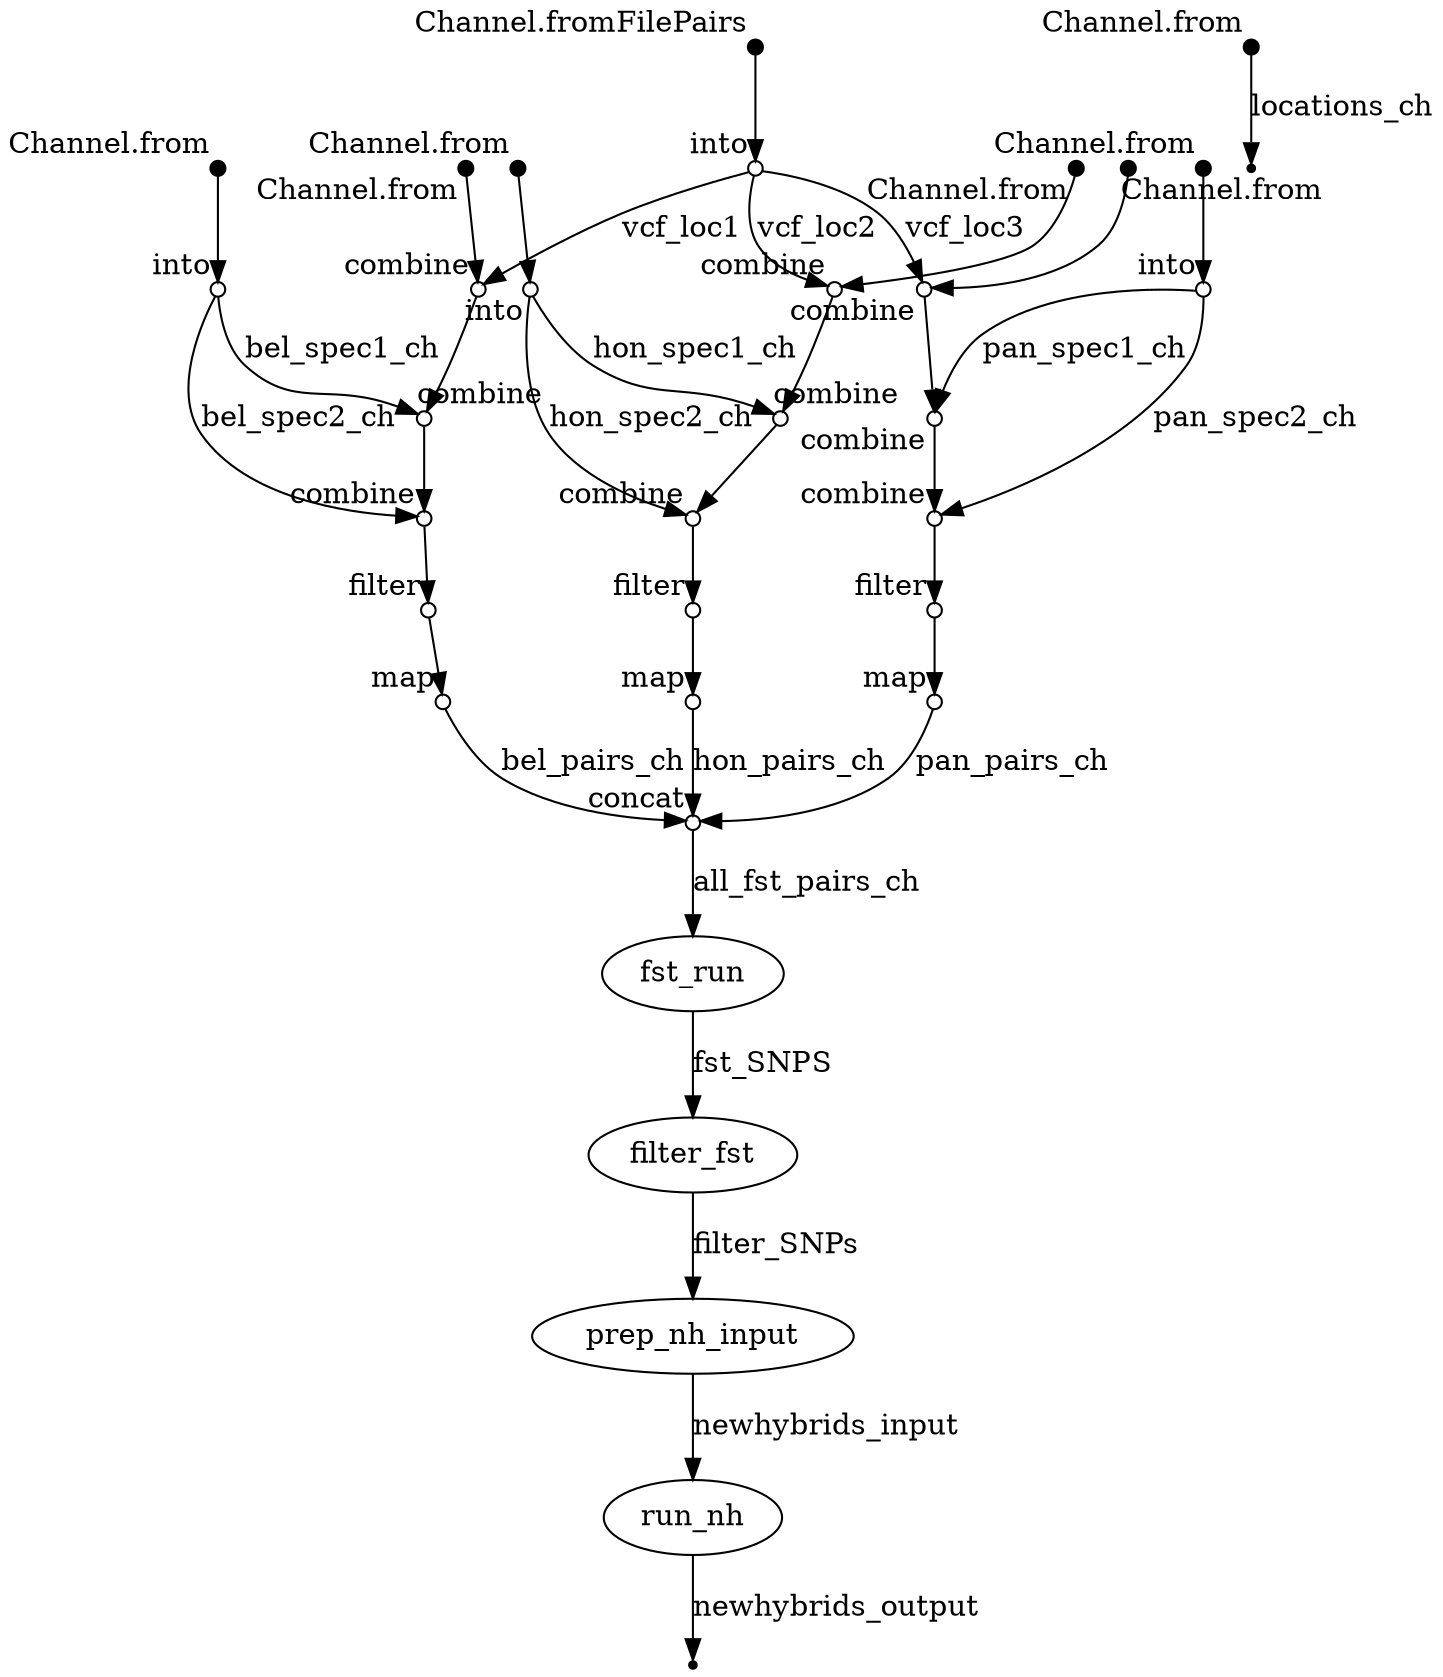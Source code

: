 digraph "analysis_hybrid" {
p0 [shape=point,label="",fixedsize=true,width=0.1,xlabel="Channel.fromFilePairs"];
p1 [shape=circle,label="",fixedsize=true,width=0.1,xlabel="into"];
p0 -> p1;

p1 [shape=circle,label="",fixedsize=true,width=0.1,xlabel="into"];
p17 [shape=circle,label="",fixedsize=true,width=0.1,xlabel="combine"];
p1 -> p17 [label="vcf_loc2"];

p1 [shape=circle,label="",fixedsize=true,width=0.1,xlabel="into"];
p23 [shape=circle,label="",fixedsize=true,width=0.1,xlabel="combine"];
p1 -> p23 [label="vcf_loc3"];

p1 [shape=circle,label="",fixedsize=true,width=0.1,xlabel="into"];
p11 [shape=circle,label="",fixedsize=true,width=0.1,xlabel="combine"];
p1 -> p11 [label="vcf_loc1"];

p2 [shape=point,label="",fixedsize=true,width=0.1,xlabel="Channel.from"];
p3 [shape=point];
p2 -> p3 [label="locations_ch"];

p4 [shape=point,label="",fixedsize=true,width=0.1,xlabel="Channel.from"];
p5 [shape=circle,label="",fixedsize=true,width=0.1,xlabel="into"];
p4 -> p5;

p5 [shape=circle,label="",fixedsize=true,width=0.1,xlabel="into"];
p13 [shape=circle,label="",fixedsize=true,width=0.1,xlabel="combine"];
p5 -> p13 [label="bel_spec2_ch"];

p5 [shape=circle,label="",fixedsize=true,width=0.1,xlabel="into"];
p12 [shape=circle,label="",fixedsize=true,width=0.1,xlabel="combine"];
p5 -> p12 [label="bel_spec1_ch"];

p6 [shape=point,label="",fixedsize=true,width=0.1,xlabel="Channel.from"];
p7 [shape=circle,label="",fixedsize=true,width=0.1,xlabel="into"];
p6 -> p7;

p7 [shape=circle,label="",fixedsize=true,width=0.1,xlabel="into"];
p18 [shape=circle,label="",fixedsize=true,width=0.1,xlabel="combine"];
p7 -> p18 [label="hon_spec1_ch"];

p7 [shape=circle,label="",fixedsize=true,width=0.1,xlabel="into"];
p19 [shape=circle,label="",fixedsize=true,width=0.1,xlabel="combine"];
p7 -> p19 [label="hon_spec2_ch"];

p8 [shape=point,label="",fixedsize=true,width=0.1,xlabel="Channel.from"];
p9 [shape=circle,label="",fixedsize=true,width=0.1,xlabel="into"];
p8 -> p9;

p9 [shape=circle,label="",fixedsize=true,width=0.1,xlabel="into"];
p25 [shape=circle,label="",fixedsize=true,width=0.1,xlabel="combine"];
p9 -> p25 [label="pan_spec2_ch"];

p9 [shape=circle,label="",fixedsize=true,width=0.1,xlabel="into"];
p24 [shape=circle,label="",fixedsize=true,width=0.1,xlabel="combine"];
p9 -> p24 [label="pan_spec1_ch"];

p10 [shape=point,label="",fixedsize=true,width=0.1,xlabel="Channel.from"];
p11 [shape=circle,label="",fixedsize=true,width=0.1,xlabel="combine"];
p10 -> p11;

p11 [shape=circle,label="",fixedsize=true,width=0.1,xlabel="combine"];
p12 [shape=circle,label="",fixedsize=true,width=0.1,xlabel="combine"];
p11 -> p12;

p12 [shape=circle,label="",fixedsize=true,width=0.1,xlabel="combine"];
p13 [shape=circle,label="",fixedsize=true,width=0.1,xlabel="combine"];
p12 -> p13;

p13 [shape=circle,label="",fixedsize=true,width=0.1,xlabel="combine"];
p14 [shape=circle,label="",fixedsize=true,width=0.1,xlabel="filter"];
p13 -> p14;

p14 [shape=circle,label="",fixedsize=true,width=0.1,xlabel="filter"];
p15 [shape=circle,label="",fixedsize=true,width=0.1,xlabel="map"];
p14 -> p15;

p15 [shape=circle,label="",fixedsize=true,width=0.1,xlabel="map"];
p28 [shape=circle,label="",fixedsize=true,width=0.1,xlabel="concat"];
p15 -> p28 [label="bel_pairs_ch"];

p16 [shape=point,label="",fixedsize=true,width=0.1,xlabel="Channel.from"];
p17 [shape=circle,label="",fixedsize=true,width=0.1,xlabel="combine"];
p16 -> p17;

p17 [shape=circle,label="",fixedsize=true,width=0.1,xlabel="combine"];
p18 [shape=circle,label="",fixedsize=true,width=0.1,xlabel="combine"];
p17 -> p18;

p18 [shape=circle,label="",fixedsize=true,width=0.1,xlabel="combine"];
p19 [shape=circle,label="",fixedsize=true,width=0.1,xlabel="combine"];
p18 -> p19;

p19 [shape=circle,label="",fixedsize=true,width=0.1,xlabel="combine"];
p20 [shape=circle,label="",fixedsize=true,width=0.1,xlabel="filter"];
p19 -> p20;

p20 [shape=circle,label="",fixedsize=true,width=0.1,xlabel="filter"];
p21 [shape=circle,label="",fixedsize=true,width=0.1,xlabel="map"];
p20 -> p21;

p21 [shape=circle,label="",fixedsize=true,width=0.1,xlabel="map"];
p28 [shape=circle,label="",fixedsize=true,width=0.1,xlabel="concat"];
p21 -> p28 [label="hon_pairs_ch"];

p22 [shape=point,label="",fixedsize=true,width=0.1,xlabel="Channel.from"];
p23 [shape=circle,label="",fixedsize=true,width=0.1,xlabel="combine"];
p22 -> p23;

p23 [shape=circle,label="",fixedsize=true,width=0.1,xlabel="combine"];
p24 [shape=circle,label="",fixedsize=true,width=0.1,xlabel="combine"];
p23 -> p24;

p24 [shape=circle,label="",fixedsize=true,width=0.1,xlabel="combine"];
p25 [shape=circle,label="",fixedsize=true,width=0.1,xlabel="combine"];
p24 -> p25;

p25 [shape=circle,label="",fixedsize=true,width=0.1,xlabel="combine"];
p26 [shape=circle,label="",fixedsize=true,width=0.1,xlabel="filter"];
p25 -> p26;

p26 [shape=circle,label="",fixedsize=true,width=0.1,xlabel="filter"];
p27 [shape=circle,label="",fixedsize=true,width=0.1,xlabel="map"];
p26 -> p27;

p27 [shape=circle,label="",fixedsize=true,width=0.1,xlabel="map"];
p28 [shape=circle,label="",fixedsize=true,width=0.1,xlabel="concat"];
p27 -> p28 [label="pan_pairs_ch"];

p28 [shape=circle,label="",fixedsize=true,width=0.1,xlabel="concat"];
p29 [label="fst_run"];
p28 -> p29 [label="all_fst_pairs_ch"];

p29 [label="fst_run"];
p30 [label="filter_fst"];
p29 -> p30 [label="fst_SNPS"];

p30 [label="filter_fst"];
p31 [label="prep_nh_input"];
p30 -> p31 [label="filter_SNPs"];

p31 [label="prep_nh_input"];
p32 [label="run_nh"];
p31 -> p32 [label="newhybrids_input"];

p32 [label="run_nh"];
p33 [shape=point];
p32 -> p33 [label="newhybrids_output"];

}
